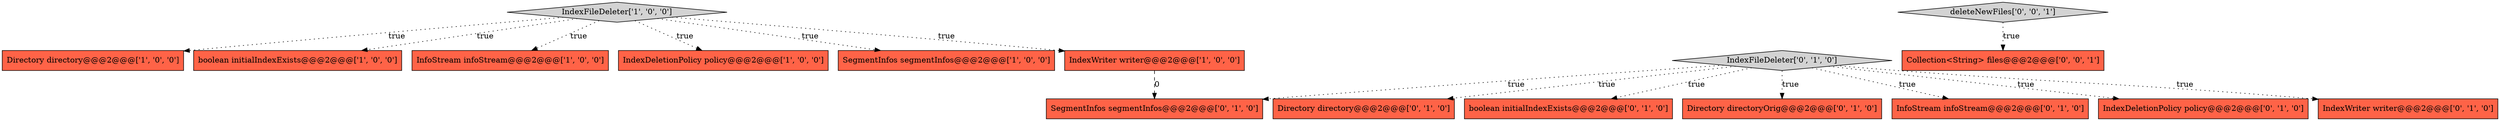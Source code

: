 digraph {
0 [style = filled, label = "IndexFileDeleter['1', '0', '0']", fillcolor = lightgray, shape = diamond image = "AAA0AAABBB1BBB"];
7 [style = filled, label = "Directory directory@@@2@@@['0', '1', '0']", fillcolor = tomato, shape = box image = "AAA0AAABBB2BBB"];
1 [style = filled, label = "Directory directory@@@2@@@['1', '0', '0']", fillcolor = tomato, shape = box image = "AAA0AAABBB1BBB"];
12 [style = filled, label = "boolean initialIndexExists@@@2@@@['0', '1', '0']", fillcolor = tomato, shape = box image = "AAA0AAABBB2BBB"];
10 [style = filled, label = "Directory directoryOrig@@@2@@@['0', '1', '0']", fillcolor = tomato, shape = box image = "AAA0AAABBB2BBB"];
14 [style = filled, label = "SegmentInfos segmentInfos@@@2@@@['0', '1', '0']", fillcolor = tomato, shape = box image = "AAA1AAABBB2BBB"];
9 [style = filled, label = "InfoStream infoStream@@@2@@@['0', '1', '0']", fillcolor = tomato, shape = box image = "AAA0AAABBB2BBB"];
2 [style = filled, label = "boolean initialIndexExists@@@2@@@['1', '0', '0']", fillcolor = tomato, shape = box image = "AAA0AAABBB1BBB"];
13 [style = filled, label = "IndexFileDeleter['0', '1', '0']", fillcolor = lightgray, shape = diamond image = "AAA0AAABBB2BBB"];
16 [style = filled, label = "Collection<String> files@@@2@@@['0', '0', '1']", fillcolor = tomato, shape = box image = "AAA0AAABBB3BBB"];
4 [style = filled, label = "InfoStream infoStream@@@2@@@['1', '0', '0']", fillcolor = tomato, shape = box image = "AAA0AAABBB1BBB"];
15 [style = filled, label = "deleteNewFiles['0', '0', '1']", fillcolor = lightgray, shape = diamond image = "AAA0AAABBB3BBB"];
5 [style = filled, label = "IndexDeletionPolicy policy@@@2@@@['1', '0', '0']", fillcolor = tomato, shape = box image = "AAA0AAABBB1BBB"];
11 [style = filled, label = "IndexDeletionPolicy policy@@@2@@@['0', '1', '0']", fillcolor = tomato, shape = box image = "AAA0AAABBB2BBB"];
3 [style = filled, label = "SegmentInfos segmentInfos@@@2@@@['1', '0', '0']", fillcolor = tomato, shape = box image = "AAA0AAABBB1BBB"];
8 [style = filled, label = "IndexWriter writer@@@2@@@['0', '1', '0']", fillcolor = tomato, shape = box image = "AAA0AAABBB2BBB"];
6 [style = filled, label = "IndexWriter writer@@@2@@@['1', '0', '0']", fillcolor = tomato, shape = box image = "AAA1AAABBB1BBB"];
13->11 [style = dotted, label="true"];
0->3 [style = dotted, label="true"];
0->5 [style = dotted, label="true"];
0->2 [style = dotted, label="true"];
13->7 [style = dotted, label="true"];
6->14 [style = dashed, label="0"];
15->16 [style = dotted, label="true"];
13->14 [style = dotted, label="true"];
0->6 [style = dotted, label="true"];
13->10 [style = dotted, label="true"];
13->8 [style = dotted, label="true"];
13->12 [style = dotted, label="true"];
0->4 [style = dotted, label="true"];
0->1 [style = dotted, label="true"];
13->9 [style = dotted, label="true"];
}
